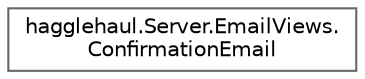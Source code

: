 digraph "Graphical Class Hierarchy"
{
 // LATEX_PDF_SIZE
  bgcolor="transparent";
  edge [fontname=Helvetica,fontsize=10,labelfontname=Helvetica,labelfontsize=10];
  node [fontname=Helvetica,fontsize=10,shape=box,height=0.2,width=0.4];
  rankdir="LR";
  Node0 [id="Node000000",label="hagglehaul.Server.EmailViews.\lConfirmationEmail",height=0.2,width=0.4,color="grey40", fillcolor="white", style="filled",URL="$classhagglehaul_1_1_server_1_1_email_views_1_1_confirmation_email.html",tooltip=" "];
}
